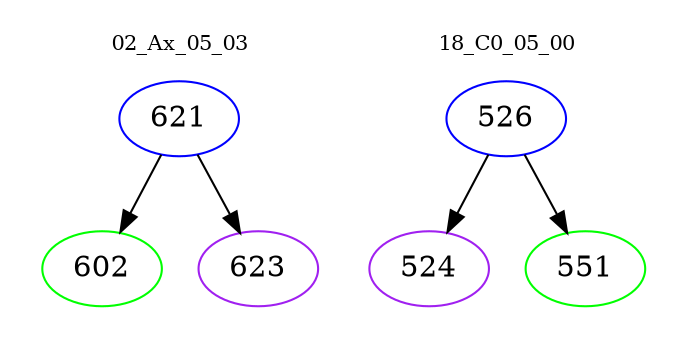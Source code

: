digraph{
subgraph cluster_0 {
color = white
label = "02_Ax_05_03";
fontsize=10;
T0_621 [label="621", color="blue"]
T0_621 -> T0_602 [color="black"]
T0_602 [label="602", color="green"]
T0_621 -> T0_623 [color="black"]
T0_623 [label="623", color="purple"]
}
subgraph cluster_1 {
color = white
label = "18_C0_05_00";
fontsize=10;
T1_526 [label="526", color="blue"]
T1_526 -> T1_524 [color="black"]
T1_524 [label="524", color="purple"]
T1_526 -> T1_551 [color="black"]
T1_551 [label="551", color="green"]
}
}
